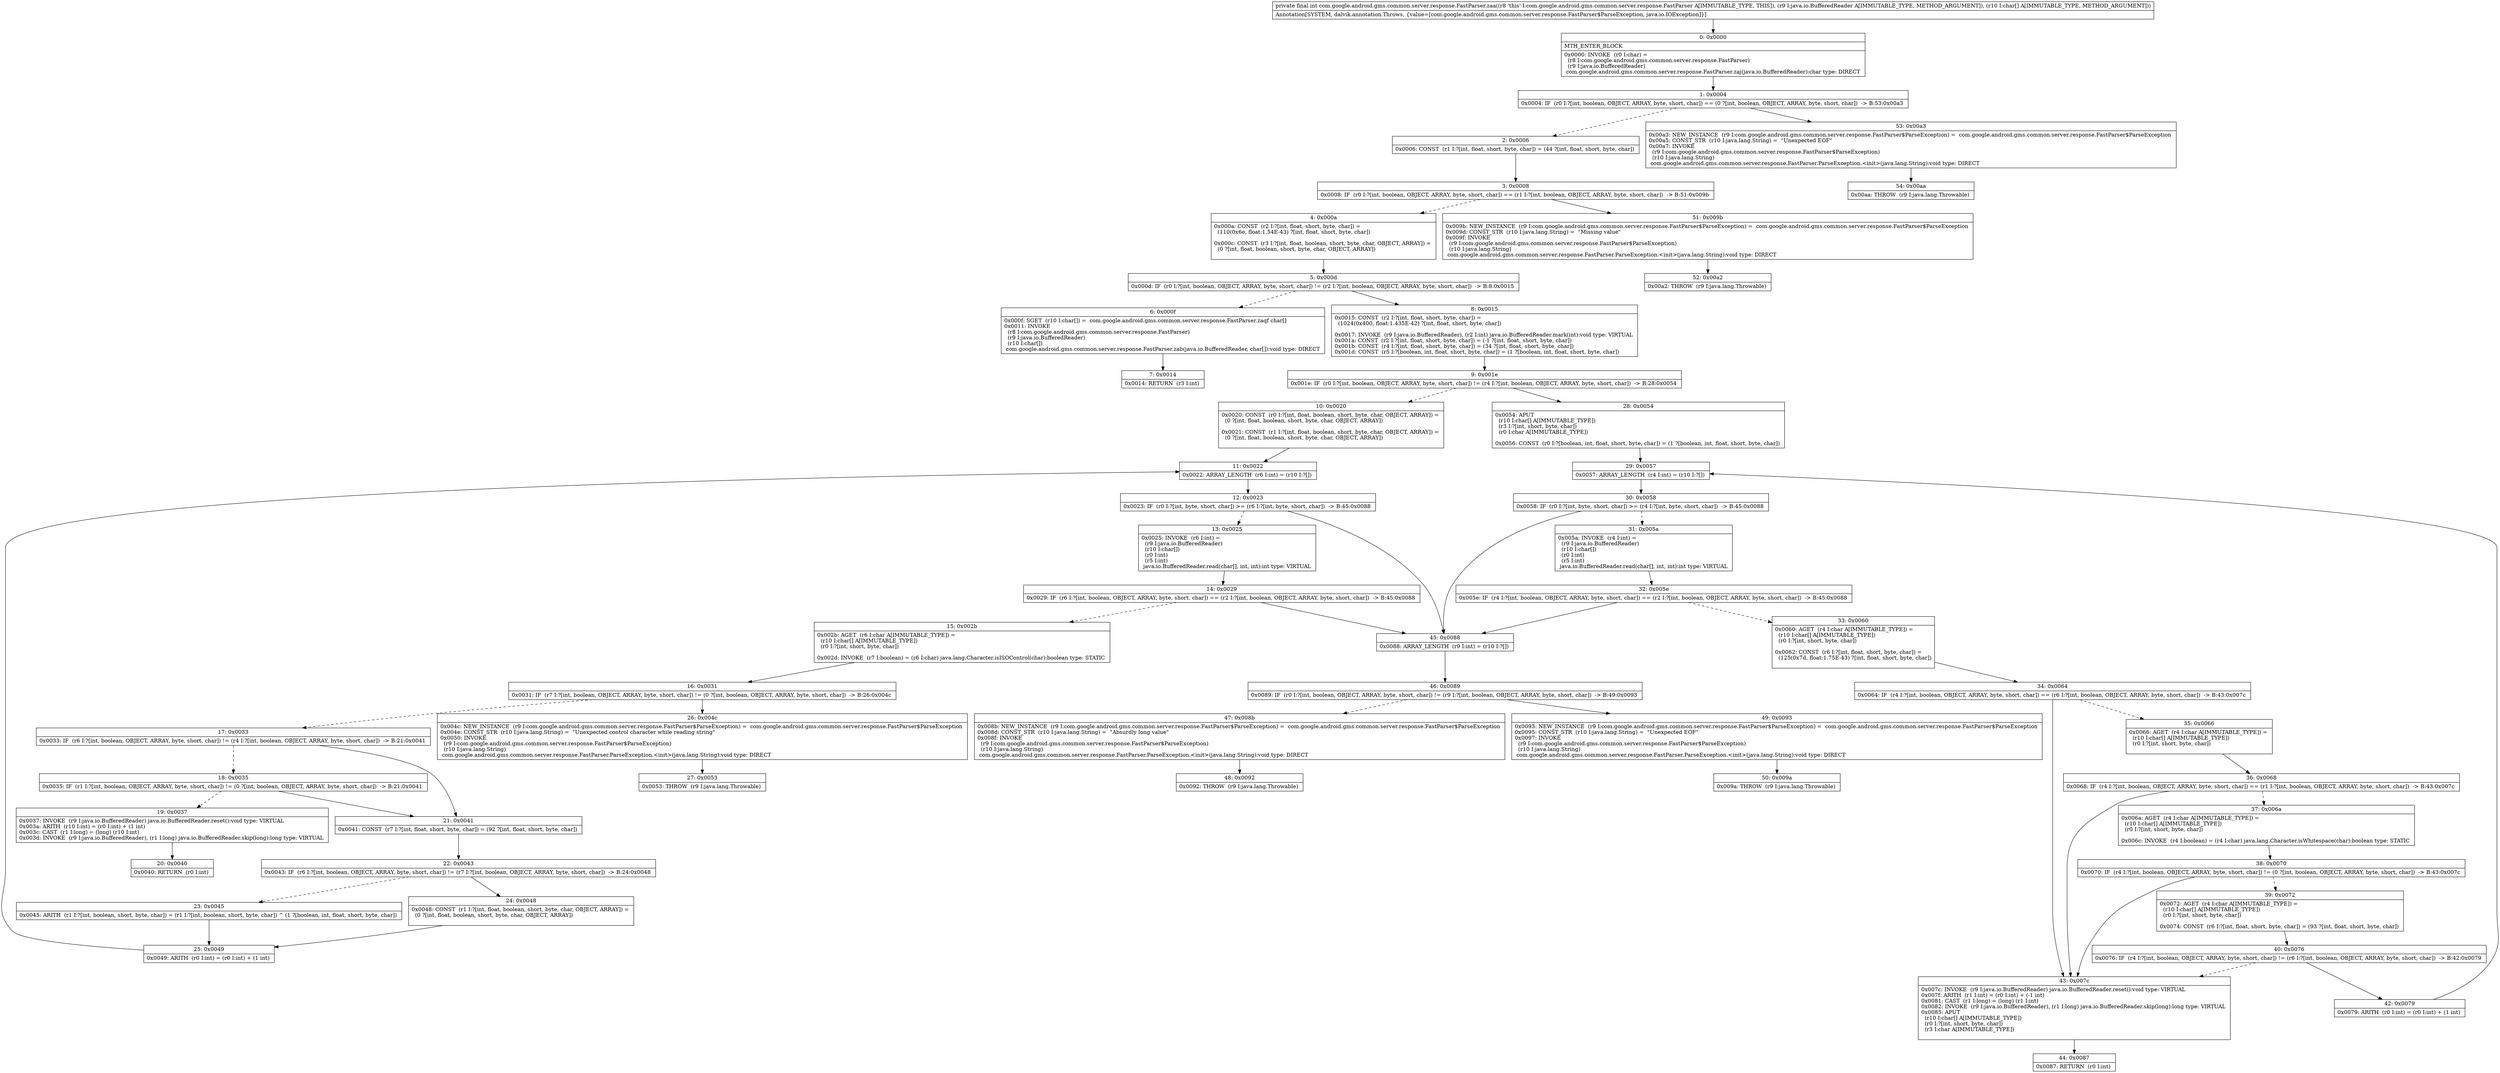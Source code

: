 digraph "CFG forcom.google.android.gms.common.server.response.FastParser.zaa(Ljava\/io\/BufferedReader;[C)I" {
Node_0 [shape=record,label="{0\:\ 0x0000|MTH_ENTER_BLOCK\l|0x0000: INVOKE  (r0 I:char) = \l  (r8 I:com.google.android.gms.common.server.response.FastParser)\l  (r9 I:java.io.BufferedReader)\l com.google.android.gms.common.server.response.FastParser.zaj(java.io.BufferedReader):char type: DIRECT \l}"];
Node_1 [shape=record,label="{1\:\ 0x0004|0x0004: IF  (r0 I:?[int, boolean, OBJECT, ARRAY, byte, short, char]) == (0 ?[int, boolean, OBJECT, ARRAY, byte, short, char])  \-\> B:53:0x00a3 \l}"];
Node_2 [shape=record,label="{2\:\ 0x0006|0x0006: CONST  (r1 I:?[int, float, short, byte, char]) = (44 ?[int, float, short, byte, char]) \l}"];
Node_3 [shape=record,label="{3\:\ 0x0008|0x0008: IF  (r0 I:?[int, boolean, OBJECT, ARRAY, byte, short, char]) == (r1 I:?[int, boolean, OBJECT, ARRAY, byte, short, char])  \-\> B:51:0x009b \l}"];
Node_4 [shape=record,label="{4\:\ 0x000a|0x000a: CONST  (r2 I:?[int, float, short, byte, char]) = \l  (110(0x6e, float:1.54E\-43) ?[int, float, short, byte, char])\l \l0x000c: CONST  (r3 I:?[int, float, boolean, short, byte, char, OBJECT, ARRAY]) = \l  (0 ?[int, float, boolean, short, byte, char, OBJECT, ARRAY])\l \l}"];
Node_5 [shape=record,label="{5\:\ 0x000d|0x000d: IF  (r0 I:?[int, boolean, OBJECT, ARRAY, byte, short, char]) != (r2 I:?[int, boolean, OBJECT, ARRAY, byte, short, char])  \-\> B:8:0x0015 \l}"];
Node_6 [shape=record,label="{6\:\ 0x000f|0x000f: SGET  (r10 I:char[]) =  com.google.android.gms.common.server.response.FastParser.zaqf char[] \l0x0011: INVOKE  \l  (r8 I:com.google.android.gms.common.server.response.FastParser)\l  (r9 I:java.io.BufferedReader)\l  (r10 I:char[])\l com.google.android.gms.common.server.response.FastParser.zab(java.io.BufferedReader, char[]):void type: DIRECT \l}"];
Node_7 [shape=record,label="{7\:\ 0x0014|0x0014: RETURN  (r3 I:int) \l}"];
Node_8 [shape=record,label="{8\:\ 0x0015|0x0015: CONST  (r2 I:?[int, float, short, byte, char]) = \l  (1024(0x400, float:1.435E\-42) ?[int, float, short, byte, char])\l \l0x0017: INVOKE  (r9 I:java.io.BufferedReader), (r2 I:int) java.io.BufferedReader.mark(int):void type: VIRTUAL \l0x001a: CONST  (r2 I:?[int, float, short, byte, char]) = (\-1 ?[int, float, short, byte, char]) \l0x001b: CONST  (r4 I:?[int, float, short, byte, char]) = (34 ?[int, float, short, byte, char]) \l0x001d: CONST  (r5 I:?[boolean, int, float, short, byte, char]) = (1 ?[boolean, int, float, short, byte, char]) \l}"];
Node_9 [shape=record,label="{9\:\ 0x001e|0x001e: IF  (r0 I:?[int, boolean, OBJECT, ARRAY, byte, short, char]) != (r4 I:?[int, boolean, OBJECT, ARRAY, byte, short, char])  \-\> B:28:0x0054 \l}"];
Node_10 [shape=record,label="{10\:\ 0x0020|0x0020: CONST  (r0 I:?[int, float, boolean, short, byte, char, OBJECT, ARRAY]) = \l  (0 ?[int, float, boolean, short, byte, char, OBJECT, ARRAY])\l \l0x0021: CONST  (r1 I:?[int, float, boolean, short, byte, char, OBJECT, ARRAY]) = \l  (0 ?[int, float, boolean, short, byte, char, OBJECT, ARRAY])\l \l}"];
Node_11 [shape=record,label="{11\:\ 0x0022|0x0022: ARRAY_LENGTH  (r6 I:int) = (r10 I:?[]) \l}"];
Node_12 [shape=record,label="{12\:\ 0x0023|0x0023: IF  (r0 I:?[int, byte, short, char]) \>= (r6 I:?[int, byte, short, char])  \-\> B:45:0x0088 \l}"];
Node_13 [shape=record,label="{13\:\ 0x0025|0x0025: INVOKE  (r6 I:int) = \l  (r9 I:java.io.BufferedReader)\l  (r10 I:char[])\l  (r0 I:int)\l  (r5 I:int)\l java.io.BufferedReader.read(char[], int, int):int type: VIRTUAL \l}"];
Node_14 [shape=record,label="{14\:\ 0x0029|0x0029: IF  (r6 I:?[int, boolean, OBJECT, ARRAY, byte, short, char]) == (r2 I:?[int, boolean, OBJECT, ARRAY, byte, short, char])  \-\> B:45:0x0088 \l}"];
Node_15 [shape=record,label="{15\:\ 0x002b|0x002b: AGET  (r6 I:char A[IMMUTABLE_TYPE]) = \l  (r10 I:char[] A[IMMUTABLE_TYPE])\l  (r0 I:?[int, short, byte, char])\l \l0x002d: INVOKE  (r7 I:boolean) = (r6 I:char) java.lang.Character.isISOControl(char):boolean type: STATIC \l}"];
Node_16 [shape=record,label="{16\:\ 0x0031|0x0031: IF  (r7 I:?[int, boolean, OBJECT, ARRAY, byte, short, char]) != (0 ?[int, boolean, OBJECT, ARRAY, byte, short, char])  \-\> B:26:0x004c \l}"];
Node_17 [shape=record,label="{17\:\ 0x0033|0x0033: IF  (r6 I:?[int, boolean, OBJECT, ARRAY, byte, short, char]) != (r4 I:?[int, boolean, OBJECT, ARRAY, byte, short, char])  \-\> B:21:0x0041 \l}"];
Node_18 [shape=record,label="{18\:\ 0x0035|0x0035: IF  (r1 I:?[int, boolean, OBJECT, ARRAY, byte, short, char]) != (0 ?[int, boolean, OBJECT, ARRAY, byte, short, char])  \-\> B:21:0x0041 \l}"];
Node_19 [shape=record,label="{19\:\ 0x0037|0x0037: INVOKE  (r9 I:java.io.BufferedReader) java.io.BufferedReader.reset():void type: VIRTUAL \l0x003a: ARITH  (r10 I:int) = (r0 I:int) + (1 int) \l0x003c: CAST  (r1 I:long) = (long) (r10 I:int) \l0x003d: INVOKE  (r9 I:java.io.BufferedReader), (r1 I:long) java.io.BufferedReader.skip(long):long type: VIRTUAL \l}"];
Node_20 [shape=record,label="{20\:\ 0x0040|0x0040: RETURN  (r0 I:int) \l}"];
Node_21 [shape=record,label="{21\:\ 0x0041|0x0041: CONST  (r7 I:?[int, float, short, byte, char]) = (92 ?[int, float, short, byte, char]) \l}"];
Node_22 [shape=record,label="{22\:\ 0x0043|0x0043: IF  (r6 I:?[int, boolean, OBJECT, ARRAY, byte, short, char]) != (r7 I:?[int, boolean, OBJECT, ARRAY, byte, short, char])  \-\> B:24:0x0048 \l}"];
Node_23 [shape=record,label="{23\:\ 0x0045|0x0045: ARITH  (r1 I:?[int, boolean, short, byte, char]) = (r1 I:?[int, boolean, short, byte, char]) ^ (1 ?[boolean, int, float, short, byte, char]) \l}"];
Node_24 [shape=record,label="{24\:\ 0x0048|0x0048: CONST  (r1 I:?[int, float, boolean, short, byte, char, OBJECT, ARRAY]) = \l  (0 ?[int, float, boolean, short, byte, char, OBJECT, ARRAY])\l \l}"];
Node_25 [shape=record,label="{25\:\ 0x0049|0x0049: ARITH  (r0 I:int) = (r0 I:int) + (1 int) \l}"];
Node_26 [shape=record,label="{26\:\ 0x004c|0x004c: NEW_INSTANCE  (r9 I:com.google.android.gms.common.server.response.FastParser$ParseException) =  com.google.android.gms.common.server.response.FastParser$ParseException \l0x004e: CONST_STR  (r10 I:java.lang.String) =  \"Unexpected control character while reading string\" \l0x0050: INVOKE  \l  (r9 I:com.google.android.gms.common.server.response.FastParser$ParseException)\l  (r10 I:java.lang.String)\l com.google.android.gms.common.server.response.FastParser.ParseException.\<init\>(java.lang.String):void type: DIRECT \l}"];
Node_27 [shape=record,label="{27\:\ 0x0053|0x0053: THROW  (r9 I:java.lang.Throwable) \l}"];
Node_28 [shape=record,label="{28\:\ 0x0054|0x0054: APUT  \l  (r10 I:char[] A[IMMUTABLE_TYPE])\l  (r3 I:?[int, short, byte, char])\l  (r0 I:char A[IMMUTABLE_TYPE])\l \l0x0056: CONST  (r0 I:?[boolean, int, float, short, byte, char]) = (1 ?[boolean, int, float, short, byte, char]) \l}"];
Node_29 [shape=record,label="{29\:\ 0x0057|0x0057: ARRAY_LENGTH  (r4 I:int) = (r10 I:?[]) \l}"];
Node_30 [shape=record,label="{30\:\ 0x0058|0x0058: IF  (r0 I:?[int, byte, short, char]) \>= (r4 I:?[int, byte, short, char])  \-\> B:45:0x0088 \l}"];
Node_31 [shape=record,label="{31\:\ 0x005a|0x005a: INVOKE  (r4 I:int) = \l  (r9 I:java.io.BufferedReader)\l  (r10 I:char[])\l  (r0 I:int)\l  (r5 I:int)\l java.io.BufferedReader.read(char[], int, int):int type: VIRTUAL \l}"];
Node_32 [shape=record,label="{32\:\ 0x005e|0x005e: IF  (r4 I:?[int, boolean, OBJECT, ARRAY, byte, short, char]) == (r2 I:?[int, boolean, OBJECT, ARRAY, byte, short, char])  \-\> B:45:0x0088 \l}"];
Node_33 [shape=record,label="{33\:\ 0x0060|0x0060: AGET  (r4 I:char A[IMMUTABLE_TYPE]) = \l  (r10 I:char[] A[IMMUTABLE_TYPE])\l  (r0 I:?[int, short, byte, char])\l \l0x0062: CONST  (r6 I:?[int, float, short, byte, char]) = \l  (125(0x7d, float:1.75E\-43) ?[int, float, short, byte, char])\l \l}"];
Node_34 [shape=record,label="{34\:\ 0x0064|0x0064: IF  (r4 I:?[int, boolean, OBJECT, ARRAY, byte, short, char]) == (r6 I:?[int, boolean, OBJECT, ARRAY, byte, short, char])  \-\> B:43:0x007c \l}"];
Node_35 [shape=record,label="{35\:\ 0x0066|0x0066: AGET  (r4 I:char A[IMMUTABLE_TYPE]) = \l  (r10 I:char[] A[IMMUTABLE_TYPE])\l  (r0 I:?[int, short, byte, char])\l \l}"];
Node_36 [shape=record,label="{36\:\ 0x0068|0x0068: IF  (r4 I:?[int, boolean, OBJECT, ARRAY, byte, short, char]) == (r1 I:?[int, boolean, OBJECT, ARRAY, byte, short, char])  \-\> B:43:0x007c \l}"];
Node_37 [shape=record,label="{37\:\ 0x006a|0x006a: AGET  (r4 I:char A[IMMUTABLE_TYPE]) = \l  (r10 I:char[] A[IMMUTABLE_TYPE])\l  (r0 I:?[int, short, byte, char])\l \l0x006c: INVOKE  (r4 I:boolean) = (r4 I:char) java.lang.Character.isWhitespace(char):boolean type: STATIC \l}"];
Node_38 [shape=record,label="{38\:\ 0x0070|0x0070: IF  (r4 I:?[int, boolean, OBJECT, ARRAY, byte, short, char]) != (0 ?[int, boolean, OBJECT, ARRAY, byte, short, char])  \-\> B:43:0x007c \l}"];
Node_39 [shape=record,label="{39\:\ 0x0072|0x0072: AGET  (r4 I:char A[IMMUTABLE_TYPE]) = \l  (r10 I:char[] A[IMMUTABLE_TYPE])\l  (r0 I:?[int, short, byte, char])\l \l0x0074: CONST  (r6 I:?[int, float, short, byte, char]) = (93 ?[int, float, short, byte, char]) \l}"];
Node_40 [shape=record,label="{40\:\ 0x0076|0x0076: IF  (r4 I:?[int, boolean, OBJECT, ARRAY, byte, short, char]) != (r6 I:?[int, boolean, OBJECT, ARRAY, byte, short, char])  \-\> B:42:0x0079 \l}"];
Node_42 [shape=record,label="{42\:\ 0x0079|0x0079: ARITH  (r0 I:int) = (r0 I:int) + (1 int) \l}"];
Node_43 [shape=record,label="{43\:\ 0x007c|0x007c: INVOKE  (r9 I:java.io.BufferedReader) java.io.BufferedReader.reset():void type: VIRTUAL \l0x007f: ARITH  (r1 I:int) = (r0 I:int) + (\-1 int) \l0x0081: CAST  (r1 I:long) = (long) (r1 I:int) \l0x0082: INVOKE  (r9 I:java.io.BufferedReader), (r1 I:long) java.io.BufferedReader.skip(long):long type: VIRTUAL \l0x0085: APUT  \l  (r10 I:char[] A[IMMUTABLE_TYPE])\l  (r0 I:?[int, short, byte, char])\l  (r3 I:char A[IMMUTABLE_TYPE])\l \l}"];
Node_44 [shape=record,label="{44\:\ 0x0087|0x0087: RETURN  (r0 I:int) \l}"];
Node_45 [shape=record,label="{45\:\ 0x0088|0x0088: ARRAY_LENGTH  (r9 I:int) = (r10 I:?[]) \l}"];
Node_46 [shape=record,label="{46\:\ 0x0089|0x0089: IF  (r0 I:?[int, boolean, OBJECT, ARRAY, byte, short, char]) != (r9 I:?[int, boolean, OBJECT, ARRAY, byte, short, char])  \-\> B:49:0x0093 \l}"];
Node_47 [shape=record,label="{47\:\ 0x008b|0x008b: NEW_INSTANCE  (r9 I:com.google.android.gms.common.server.response.FastParser$ParseException) =  com.google.android.gms.common.server.response.FastParser$ParseException \l0x008d: CONST_STR  (r10 I:java.lang.String) =  \"Absurdly long value\" \l0x008f: INVOKE  \l  (r9 I:com.google.android.gms.common.server.response.FastParser$ParseException)\l  (r10 I:java.lang.String)\l com.google.android.gms.common.server.response.FastParser.ParseException.\<init\>(java.lang.String):void type: DIRECT \l}"];
Node_48 [shape=record,label="{48\:\ 0x0092|0x0092: THROW  (r9 I:java.lang.Throwable) \l}"];
Node_49 [shape=record,label="{49\:\ 0x0093|0x0093: NEW_INSTANCE  (r9 I:com.google.android.gms.common.server.response.FastParser$ParseException) =  com.google.android.gms.common.server.response.FastParser$ParseException \l0x0095: CONST_STR  (r10 I:java.lang.String) =  \"Unexpected EOF\" \l0x0097: INVOKE  \l  (r9 I:com.google.android.gms.common.server.response.FastParser$ParseException)\l  (r10 I:java.lang.String)\l com.google.android.gms.common.server.response.FastParser.ParseException.\<init\>(java.lang.String):void type: DIRECT \l}"];
Node_50 [shape=record,label="{50\:\ 0x009a|0x009a: THROW  (r9 I:java.lang.Throwable) \l}"];
Node_51 [shape=record,label="{51\:\ 0x009b|0x009b: NEW_INSTANCE  (r9 I:com.google.android.gms.common.server.response.FastParser$ParseException) =  com.google.android.gms.common.server.response.FastParser$ParseException \l0x009d: CONST_STR  (r10 I:java.lang.String) =  \"Missing value\" \l0x009f: INVOKE  \l  (r9 I:com.google.android.gms.common.server.response.FastParser$ParseException)\l  (r10 I:java.lang.String)\l com.google.android.gms.common.server.response.FastParser.ParseException.\<init\>(java.lang.String):void type: DIRECT \l}"];
Node_52 [shape=record,label="{52\:\ 0x00a2|0x00a2: THROW  (r9 I:java.lang.Throwable) \l}"];
Node_53 [shape=record,label="{53\:\ 0x00a3|0x00a3: NEW_INSTANCE  (r9 I:com.google.android.gms.common.server.response.FastParser$ParseException) =  com.google.android.gms.common.server.response.FastParser$ParseException \l0x00a5: CONST_STR  (r10 I:java.lang.String) =  \"Unexpected EOF\" \l0x00a7: INVOKE  \l  (r9 I:com.google.android.gms.common.server.response.FastParser$ParseException)\l  (r10 I:java.lang.String)\l com.google.android.gms.common.server.response.FastParser.ParseException.\<init\>(java.lang.String):void type: DIRECT \l}"];
Node_54 [shape=record,label="{54\:\ 0x00aa|0x00aa: THROW  (r9 I:java.lang.Throwable) \l}"];
MethodNode[shape=record,label="{private final int com.google.android.gms.common.server.response.FastParser.zaa((r8 'this' I:com.google.android.gms.common.server.response.FastParser A[IMMUTABLE_TYPE, THIS]), (r9 I:java.io.BufferedReader A[IMMUTABLE_TYPE, METHOD_ARGUMENT]), (r10 I:char[] A[IMMUTABLE_TYPE, METHOD_ARGUMENT]))  | Annotation[SYSTEM, dalvik.annotation.Throws, \{value=[com.google.android.gms.common.server.response.FastParser$ParseException, java.io.IOException]\}]\l}"];
MethodNode -> Node_0;
Node_0 -> Node_1;
Node_1 -> Node_2[style=dashed];
Node_1 -> Node_53;
Node_2 -> Node_3;
Node_3 -> Node_4[style=dashed];
Node_3 -> Node_51;
Node_4 -> Node_5;
Node_5 -> Node_6[style=dashed];
Node_5 -> Node_8;
Node_6 -> Node_7;
Node_8 -> Node_9;
Node_9 -> Node_10[style=dashed];
Node_9 -> Node_28;
Node_10 -> Node_11;
Node_11 -> Node_12;
Node_12 -> Node_13[style=dashed];
Node_12 -> Node_45;
Node_13 -> Node_14;
Node_14 -> Node_15[style=dashed];
Node_14 -> Node_45;
Node_15 -> Node_16;
Node_16 -> Node_17[style=dashed];
Node_16 -> Node_26;
Node_17 -> Node_18[style=dashed];
Node_17 -> Node_21;
Node_18 -> Node_19[style=dashed];
Node_18 -> Node_21;
Node_19 -> Node_20;
Node_21 -> Node_22;
Node_22 -> Node_23[style=dashed];
Node_22 -> Node_24;
Node_23 -> Node_25;
Node_24 -> Node_25;
Node_25 -> Node_11;
Node_26 -> Node_27;
Node_28 -> Node_29;
Node_29 -> Node_30;
Node_30 -> Node_31[style=dashed];
Node_30 -> Node_45;
Node_31 -> Node_32;
Node_32 -> Node_33[style=dashed];
Node_32 -> Node_45;
Node_33 -> Node_34;
Node_34 -> Node_35[style=dashed];
Node_34 -> Node_43;
Node_35 -> Node_36;
Node_36 -> Node_37[style=dashed];
Node_36 -> Node_43;
Node_37 -> Node_38;
Node_38 -> Node_39[style=dashed];
Node_38 -> Node_43;
Node_39 -> Node_40;
Node_40 -> Node_42;
Node_40 -> Node_43[style=dashed];
Node_42 -> Node_29;
Node_43 -> Node_44;
Node_45 -> Node_46;
Node_46 -> Node_47[style=dashed];
Node_46 -> Node_49;
Node_47 -> Node_48;
Node_49 -> Node_50;
Node_51 -> Node_52;
Node_53 -> Node_54;
}

